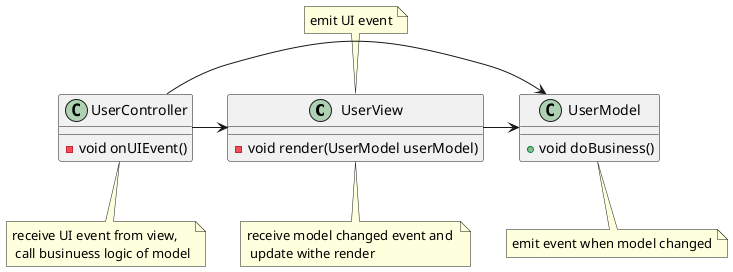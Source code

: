 @startuml
class UserView {
    - void render(UserModel userModel)
}
note bottom of UserView: receive model changed event and \n update withe render
note top of UserView: emit UI event 

class UserController {
    - void onUIEvent()
}
note bottom of UserController: receive UI event from view, \n call businuess logic of model

class UserModel {
    + void doBusiness()
}
note bottom of UserModel: emit event when model changed

UserController -> UserModel
UserController -> UserView
UserView -> UserModel


@enduml